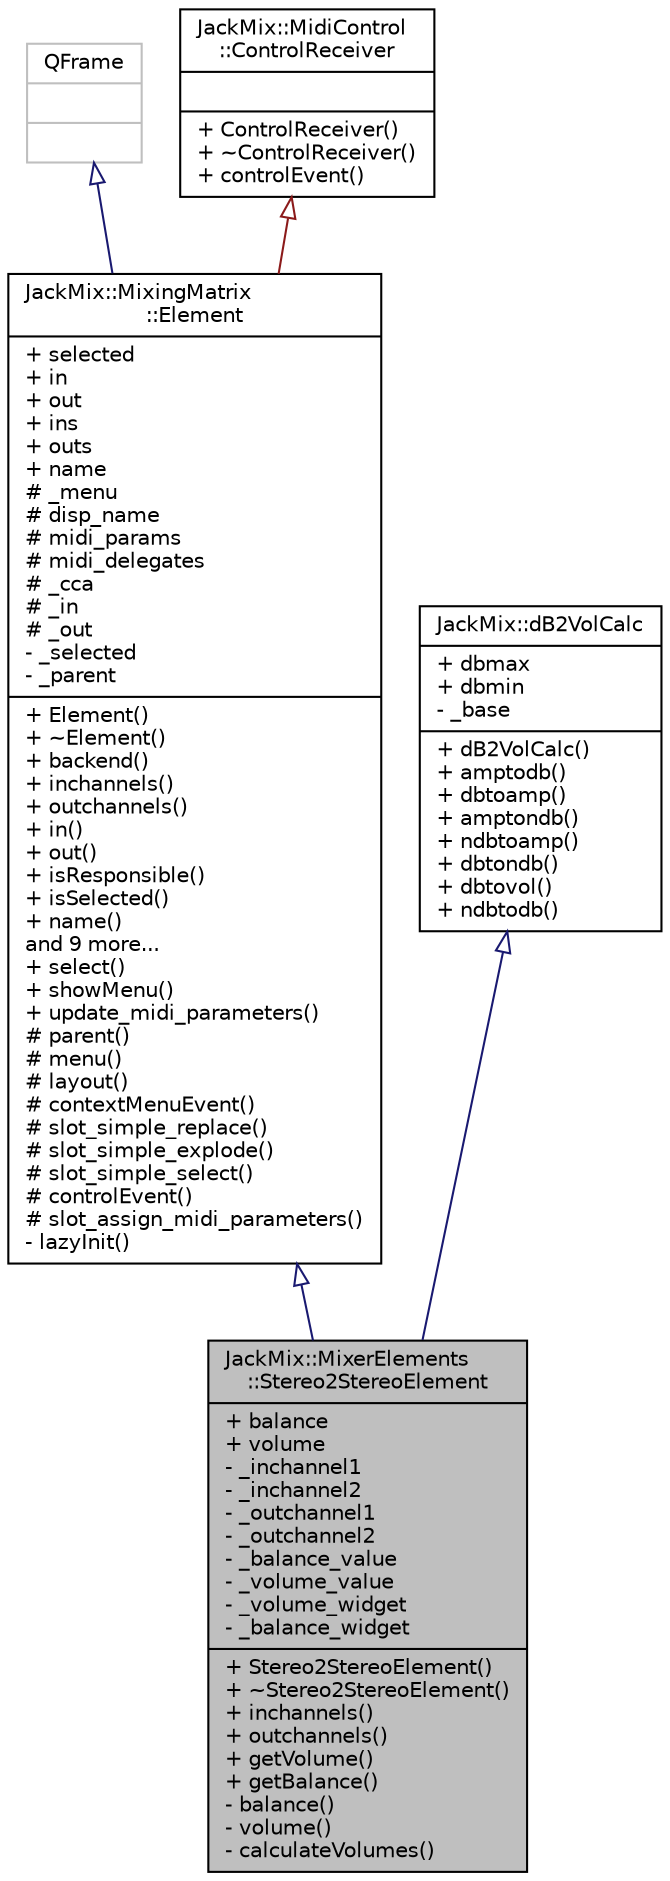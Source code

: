 digraph "JackMix::MixerElements::Stereo2StereoElement"
{
 // LATEX_PDF_SIZE
  edge [fontname="Helvetica",fontsize="10",labelfontname="Helvetica",labelfontsize="10"];
  node [fontname="Helvetica",fontsize="10",shape=record];
  Node1 [label="{JackMix::MixerElements\l::Stereo2StereoElement\n|+ balance\l+ volume\l- _inchannel1\l- _inchannel2\l- _outchannel1\l- _outchannel2\l- _balance_value\l- _volume_value\l- _volume_widget\l- _balance_widget\l|+ Stereo2StereoElement()\l+ ~Stereo2StereoElement()\l+ inchannels()\l+ outchannels()\l+ getVolume()\l+ getBalance()\l- balance()\l- volume()\l- calculateVolumes()\l}",height=0.2,width=0.4,color="black", fillcolor="grey75", style="filled", fontcolor="black",tooltip=" "];
  Node2 -> Node1 [dir="back",color="midnightblue",fontsize="10",style="solid",arrowtail="onormal",fontname="Helvetica"];
  Node2 [label="{JackMix::MixingMatrix\l::Element\n|+ selected\l+ in\l+ out\l+ ins\l+ outs\l+ name\l# _menu\l# disp_name\l# midi_params\l# midi_delegates\l# _cca\l# _in\l# _out\l- _selected\l- _parent\l|+ Element()\l+ ~Element()\l+ backend()\l+ inchannels()\l+ outchannels()\l+ in()\l+ out()\l+ isResponsible()\l+ isSelected()\l+ name()\land 9 more...\l+ select()\l+ showMenu()\l+ update_midi_parameters()\l# parent()\l# menu()\l# layout()\l# contextMenuEvent()\l# slot_simple_replace()\l# slot_simple_explode()\l# slot_simple_select()\l# controlEvent()\l# slot_assign_midi_parameters()\l- lazyInit()\l}",height=0.2,width=0.4,color="black", fillcolor="white", style="filled",URL="$class_jack_mix_1_1_mixing_matrix_1_1_element.html",tooltip=" "];
  Node3 -> Node2 [dir="back",color="midnightblue",fontsize="10",style="solid",arrowtail="onormal",fontname="Helvetica"];
  Node3 [label="{QFrame\n||}",height=0.2,width=0.4,color="grey75", fillcolor="white", style="filled",tooltip=" "];
  Node4 -> Node2 [dir="back",color="firebrick4",fontsize="10",style="solid",arrowtail="onormal",fontname="Helvetica"];
  Node4 [label="{JackMix::MidiControl\l::ControlReceiver\n||+ ControlReceiver()\l+ ~ControlReceiver()\l+ controlEvent()\l}",height=0.2,width=0.4,color="black", fillcolor="white", style="filled",URL="$class_jack_mix_1_1_midi_control_1_1_control_receiver.html",tooltip=" "];
  Node5 -> Node1 [dir="back",color="midnightblue",fontsize="10",style="solid",arrowtail="onormal",fontname="Helvetica"];
  Node5 [label="{JackMix::dB2VolCalc\n|+ dbmax\l+ dbmin\l- _base\l|+ dB2VolCalc()\l+ amptodb()\l+ dbtoamp()\l+ amptondb()\l+ ndbtoamp()\l+ dbtondb()\l+ dbtovol()\l+ ndbtodb()\l}",height=0.2,width=0.4,color="black", fillcolor="white", style="filled",URL="$class_jack_mix_1_1d_b2_vol_calc.html",tooltip=" "];
}

